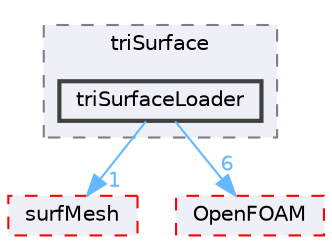 digraph "src/meshTools/triSurface/triSurfaceLoader"
{
 // LATEX_PDF_SIZE
  bgcolor="transparent";
  edge [fontname=Helvetica,fontsize=10,labelfontname=Helvetica,labelfontsize=10];
  node [fontname=Helvetica,fontsize=10,shape=box,height=0.2,width=0.4];
  compound=true
  subgraph clusterdir_2c4b96702ead4056d900947b6784ec65 {
    graph [ bgcolor="#edf0f7", pencolor="grey50", label="triSurface", fontname=Helvetica,fontsize=10 style="filled,dashed", URL="dir_2c4b96702ead4056d900947b6784ec65.html",tooltip=""]
  dir_6200c790fff835d84f928bce7aa70101 [label="triSurfaceLoader", fillcolor="#edf0f7", color="grey25", style="filled,bold", URL="dir_6200c790fff835d84f928bce7aa70101.html",tooltip=""];
  }
  dir_0a88fe22feb23ce5f078a04a1df67721 [label="surfMesh", fillcolor="#edf0f7", color="red", style="filled,dashed", URL="dir_0a88fe22feb23ce5f078a04a1df67721.html",tooltip=""];
  dir_c5473ff19b20e6ec4dfe5c310b3778a8 [label="OpenFOAM", fillcolor="#edf0f7", color="red", style="filled,dashed", URL="dir_c5473ff19b20e6ec4dfe5c310b3778a8.html",tooltip=""];
  dir_6200c790fff835d84f928bce7aa70101->dir_0a88fe22feb23ce5f078a04a1df67721 [headlabel="1", labeldistance=1.5 headhref="dir_004126_003891.html" href="dir_004126_003891.html" color="steelblue1" fontcolor="steelblue1"];
  dir_6200c790fff835d84f928bce7aa70101->dir_c5473ff19b20e6ec4dfe5c310b3778a8 [headlabel="6", labeldistance=1.5 headhref="dir_004126_002695.html" href="dir_004126_002695.html" color="steelblue1" fontcolor="steelblue1"];
}
